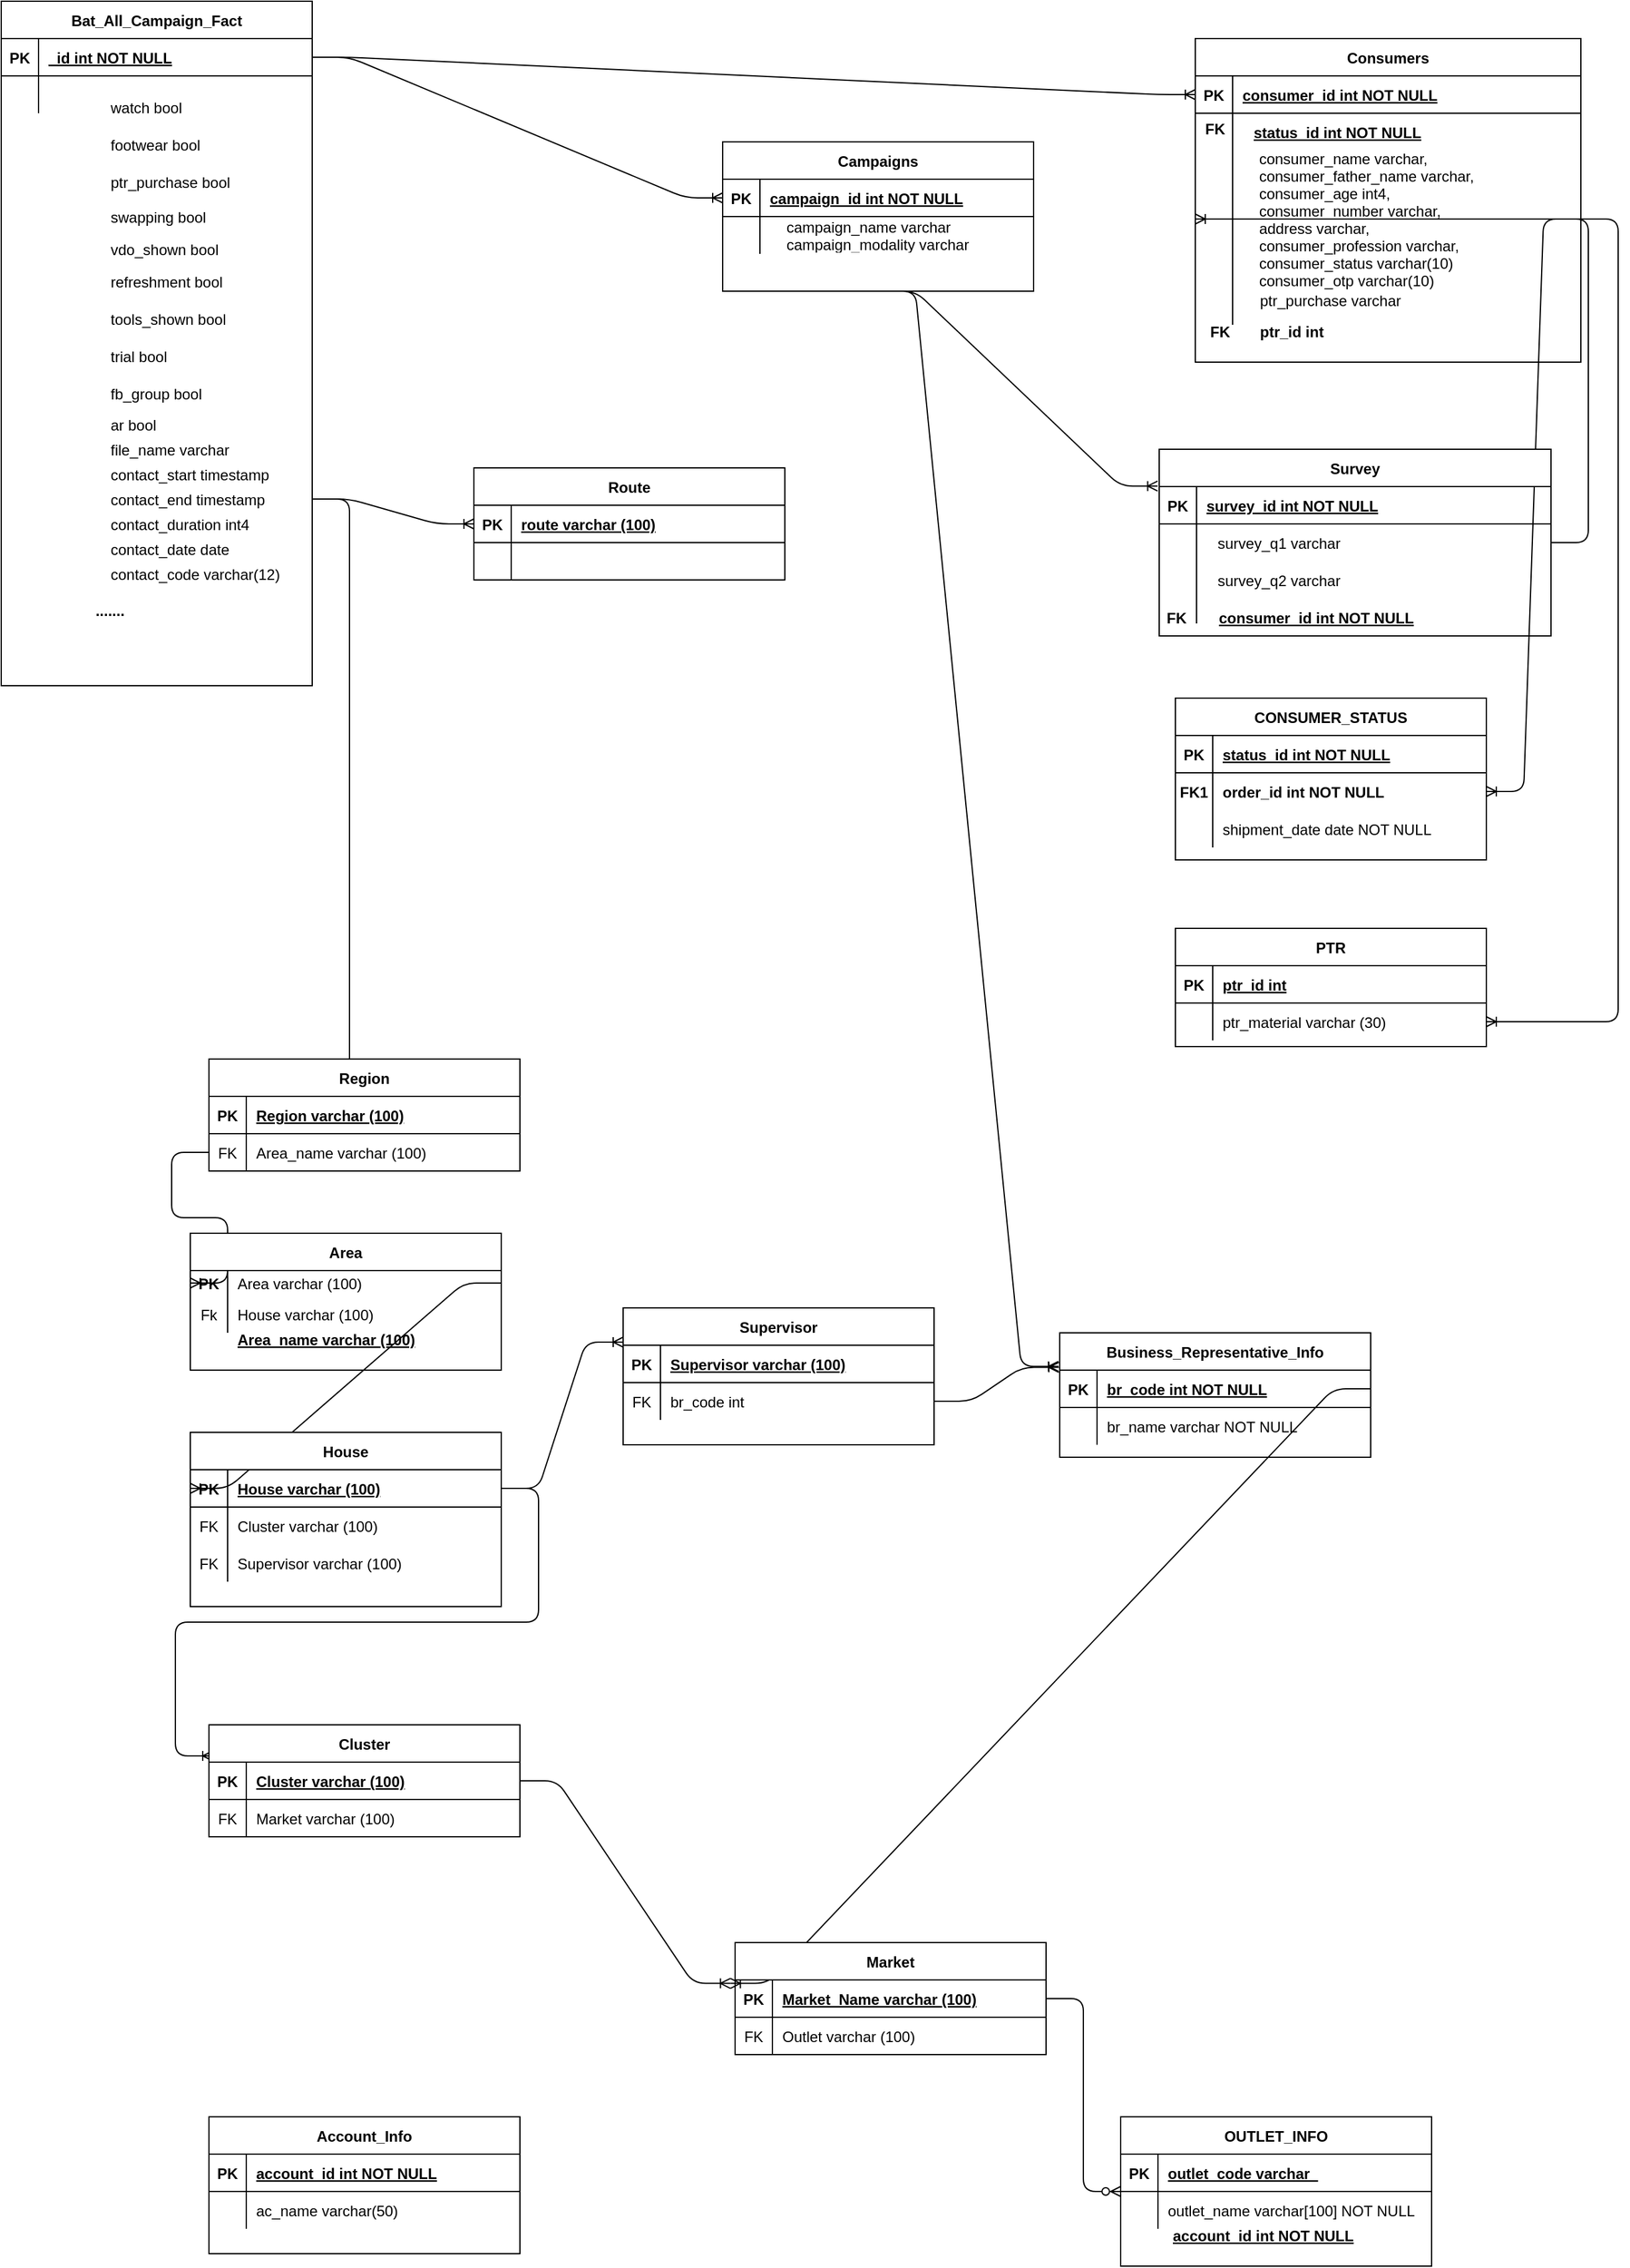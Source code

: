 <mxfile version="13.6.6" type="github">
  <diagram id="R2lEEEUBdFMjLlhIrx00" name="Page-1">
    <mxGraphModel dx="2071" dy="1831" grid="1" gridSize="10" guides="1" tooltips="1" connect="1" arrows="1" fold="1" page="1" pageScale="1" pageWidth="850" pageHeight="1100" math="0" shadow="0" extFonts="Permanent Marker^https://fonts.googleapis.com/css?family=Permanent+Marker">
      <root>
        <mxCell id="0" />
        <mxCell id="1" parent="0" />
        <mxCell id="y43aAkw5DhkzRKSkAJtK-1" value="" style="edgeStyle=entityRelationEdgeStyle;fontSize=12;html=1;endArrow=ERoneToMany;entryX=0;entryY=0.5;entryDx=0;entryDy=0;" parent="1" source="fGSVErxhAHFvxophwzRS-2" target="C-vyLk0tnHw3VtMMgP7b-24" edge="1">
          <mxGeometry width="100" height="100" relative="1" as="geometry">
            <mxPoint x="290" y="25" as="sourcePoint" />
            <mxPoint x="431.421" y="-75" as="targetPoint" />
          </mxGeometry>
        </mxCell>
        <mxCell id="y43aAkw5DhkzRKSkAJtK-3" value="" style="edgeStyle=entityRelationEdgeStyle;fontSize=12;html=1;endArrow=ERoneToMany;entryX=0;entryY=0.5;entryDx=0;entryDy=0;exitX=1;exitY=0.5;exitDx=0;exitDy=0;" parent="1" source="fGSVErxhAHFvxophwzRS-2" target="C-vyLk0tnHw3VtMMgP7b-14" edge="1">
          <mxGeometry width="100" height="100" relative="1" as="geometry">
            <mxPoint x="300" y="-65" as="sourcePoint" />
            <mxPoint x="50" y="160" as="targetPoint" />
          </mxGeometry>
        </mxCell>
        <mxCell id="y43aAkw5DhkzRKSkAJtK-7" value="" style="edgeStyle=entityRelationEdgeStyle;fontSize=12;html=1;endArrow=ERoneToMany;" parent="1" source="C-vyLk0tnHw3VtMMgP7b-27" target="fGSVErxhAHFvxophwzRS-32" edge="1">
          <mxGeometry width="100" height="100" relative="1" as="geometry">
            <mxPoint x="300" y="-70" as="sourcePoint" />
            <mxPoint x="350" y="515" as="targetPoint" />
          </mxGeometry>
        </mxCell>
        <mxCell id="y43aAkw5DhkzRKSkAJtK-8" value="" style="edgeStyle=entityRelationEdgeStyle;fontSize=12;html=1;endArrow=ERzeroToMany;endFill=1;" parent="1" source="t1sq40nBKU9MlpTiNFPL-50" target="fGSVErxhAHFvxophwzRS-48" edge="1">
          <mxGeometry width="100" height="100" relative="1" as="geometry">
            <mxPoint x="716" y="340" as="sourcePoint" />
            <mxPoint x="366" y="1215" as="targetPoint" />
          </mxGeometry>
        </mxCell>
        <mxCell id="fGYFuY1ajb5y5sH2G2P_-25" value="" style="shape=partialRectangle;overflow=hidden;connectable=0;fillColor=none;top=0;left=0;bottom=0;right=0;align=left;spacingLeft=6;" parent="1" vertex="1">
          <mxGeometry x="240" y="590" width="220" height="30" as="geometry" />
        </mxCell>
        <mxCell id="fGYFuY1ajb5y5sH2G2P_-38" value="refreshment bool" style="shape=partialRectangle;overflow=hidden;connectable=0;fillColor=none;top=0;left=0;bottom=0;right=0;align=left;spacingLeft=6;" parent="1" vertex="1">
          <mxGeometry x="-140" y="-160" width="220" height="30" as="geometry" />
        </mxCell>
        <mxCell id="fGYFuY1ajb5y5sH2G2P_-39" value="tools_shown bool" style="shape=partialRectangle;overflow=hidden;connectable=0;fillColor=none;top=0;left=0;bottom=0;right=0;align=left;spacingLeft=6;" parent="1" vertex="1">
          <mxGeometry x="-140" y="-130" width="220" height="30" as="geometry" />
        </mxCell>
        <mxCell id="fGYFuY1ajb5y5sH2G2P_-40" value="trial bool" style="shape=partialRectangle;overflow=hidden;connectable=0;fillColor=none;top=0;left=0;bottom=0;right=0;align=left;spacingLeft=6;" parent="1" vertex="1">
          <mxGeometry x="-140" y="-100" width="220" height="30" as="geometry" />
        </mxCell>
        <mxCell id="fGYFuY1ajb5y5sH2G2P_-41" value="fb_group bool" style="shape=partialRectangle;overflow=hidden;connectable=0;fillColor=none;top=0;left=0;bottom=0;right=0;align=left;spacingLeft=6;" parent="1" vertex="1">
          <mxGeometry x="-140" y="-70" width="220" height="30" as="geometry" />
        </mxCell>
        <mxCell id="fGYFuY1ajb5y5sH2G2P_-42" value="ar bool" style="shape=partialRectangle;overflow=hidden;connectable=0;fillColor=none;top=0;left=0;bottom=0;right=0;align=left;spacingLeft=6;" parent="1" vertex="1">
          <mxGeometry x="-140" y="-40" width="220" height="20" as="geometry" />
        </mxCell>
        <mxCell id="fGYFuY1ajb5y5sH2G2P_-58" value="footwear bool" style="shape=partialRectangle;overflow=hidden;connectable=0;fillColor=none;top=0;left=0;bottom=0;right=0;align=left;spacingLeft=6;" parent="1" vertex="1">
          <mxGeometry x="-140" y="-270" width="220" height="30" as="geometry" />
        </mxCell>
        <mxCell id="fGYFuY1ajb5y5sH2G2P_-59" value="ptr_purchase bool" style="shape=partialRectangle;overflow=hidden;connectable=0;fillColor=none;top=0;left=0;bottom=0;right=0;align=left;spacingLeft=6;" parent="1" vertex="1">
          <mxGeometry x="-140" y="-240" width="220" height="30" as="geometry" />
        </mxCell>
        <mxCell id="fGYFuY1ajb5y5sH2G2P_-60" value="swapping bool" style="shape=partialRectangle;overflow=hidden;connectable=0;fillColor=none;top=0;left=0;bottom=0;right=0;align=left;spacingLeft=6;" parent="1" vertex="1">
          <mxGeometry x="-140" y="-212" width="220" height="30" as="geometry" />
        </mxCell>
        <mxCell id="fGYFuY1ajb5y5sH2G2P_-61" value="watch bool" style="shape=partialRectangle;overflow=hidden;connectable=0;fillColor=none;top=0;left=0;bottom=0;right=0;align=left;spacingLeft=6;" parent="1" vertex="1">
          <mxGeometry x="-140" y="-300" width="220" height="30" as="geometry" />
        </mxCell>
        <mxCell id="fGYFuY1ajb5y5sH2G2P_-62" value="vdo_shown bool" style="shape=partialRectangle;overflow=hidden;connectable=0;fillColor=none;top=0;left=0;bottom=0;right=0;align=left;spacingLeft=6;" parent="1" vertex="1">
          <mxGeometry x="-140" y="-186" width="220" height="30" as="geometry" />
        </mxCell>
        <mxCell id="fGYFuY1ajb5y5sH2G2P_-63" value="survey_q1 varchar" style="shape=partialRectangle;overflow=hidden;connectable=0;fillColor=none;top=0;left=0;bottom=0;right=0;align=left;spacingLeft=6;" parent="1" vertex="1">
          <mxGeometry x="750" y="50" width="220" height="30" as="geometry" />
        </mxCell>
        <mxCell id="fGYFuY1ajb5y5sH2G2P_-64" value="survey_q2 varchar" style="shape=partialRectangle;overflow=hidden;connectable=0;fillColor=none;top=0;left=0;bottom=0;right=0;align=left;spacingLeft=6;" parent="1" vertex="1">
          <mxGeometry x="750" y="80" width="220" height="30" as="geometry" />
        </mxCell>
        <mxCell id="LbfYsbuTEyOPYsvfAmid-1" value="" style="edgeStyle=entityRelationEdgeStyle;fontSize=12;html=1;endArrow=ERoneToMany;exitX=1;exitY=0.5;exitDx=0;exitDy=0;" parent="1" source="C-vyLk0tnHw3VtMMgP7b-27" target="fGSVErxhAHFvxophwzRS-22" edge="1">
          <mxGeometry width="100" height="100" relative="1" as="geometry">
            <mxPoint x="990" y="124" as="sourcePoint" />
            <mxPoint x="1080" y="50" as="targetPoint" />
          </mxGeometry>
        </mxCell>
        <mxCell id="LbfYsbuTEyOPYsvfAmid-6" value="" style="edgeStyle=entityRelationEdgeStyle;fontSize=12;html=1;endArrow=ERoneToMany;exitX=0.5;exitY=1;exitDx=0;exitDy=0;entryX=-0.004;entryY=-0.013;entryDx=0;entryDy=0;entryPerimeter=0;" parent="1" source="C-vyLk0tnHw3VtMMgP7b-13" target="fGYFuY1ajb5y5sH2G2P_-49" edge="1">
          <mxGeometry width="100" height="100" relative="1" as="geometry">
            <mxPoint x="610" y="150" as="sourcePoint" />
            <mxPoint x="590" y="180" as="targetPoint" />
          </mxGeometry>
        </mxCell>
        <mxCell id="LbfYsbuTEyOPYsvfAmid-8" value="" style="edgeStyle=entityRelationEdgeStyle;fontSize=12;html=1;endArrow=ERoneToMany;entryX=0;entryY=0.5;entryDx=0;entryDy=0;" parent="1" target="C-vyLk0tnHw3VtMMgP7b-27" edge="1" source="fGYFuY1ajb5y5sH2G2P_-48">
          <mxGeometry width="100" height="100" relative="1" as="geometry">
            <mxPoint x="580" y="190" as="sourcePoint" />
            <mxPoint x="660" y="80" as="targetPoint" />
          </mxGeometry>
        </mxCell>
        <mxCell id="Ro58CwMfEPCWze0quPqM-1" value="file_name varchar" style="shape=partialRectangle;overflow=hidden;connectable=0;fillColor=none;top=0;left=0;bottom=0;right=0;align=left;spacingLeft=6;" parent="1" vertex="1">
          <mxGeometry x="-140" y="-20" width="220" height="20" as="geometry" />
        </mxCell>
        <mxCell id="Ro58CwMfEPCWze0quPqM-2" value="contact_start timestamp" style="shape=partialRectangle;overflow=hidden;connectable=0;fillColor=none;top=0;left=0;bottom=0;right=0;align=left;spacingLeft=6;" parent="1" vertex="1">
          <mxGeometry x="-140" width="220" height="20" as="geometry" />
        </mxCell>
        <mxCell id="LbfYsbuTEyOPYsvfAmid-9" value="status_id int NOT NULL " style="shape=partialRectangle;overflow=hidden;connectable=0;fillColor=none;top=0;left=0;bottom=0;right=0;align=left;spacingLeft=6;fontStyle=5;" parent="1" vertex="1">
          <mxGeometry x="779" y="-280" width="220" height="30" as="geometry" />
        </mxCell>
        <mxCell id="Ro58CwMfEPCWze0quPqM-3" value="contact_end timestamp" style="shape=partialRectangle;overflow=hidden;connectable=0;fillColor=none;top=0;left=0;bottom=0;right=0;align=left;spacingLeft=6;" parent="1" vertex="1">
          <mxGeometry x="-140" y="20" width="220" height="20" as="geometry" />
        </mxCell>
        <mxCell id="LbfYsbuTEyOPYsvfAmid-13" value="FK" style="shape=partialRectangle;overflow=hidden;connectable=0;fillColor=none;top=0;left=0;bottom=0;right=0;fontStyle=1;" parent="1" vertex="1">
          <mxGeometry x="741" y="-283" width="30" height="30" as="geometry" />
        </mxCell>
        <mxCell id="Ro58CwMfEPCWze0quPqM-4" value="contact_duration int4" style="shape=partialRectangle;overflow=hidden;connectable=0;fillColor=none;top=0;left=0;bottom=0;right=0;align=left;spacingLeft=6;" parent="1" vertex="1">
          <mxGeometry x="-140" y="40" width="220" height="20" as="geometry" />
        </mxCell>
        <mxCell id="LbfYsbuTEyOPYsvfAmid-14" value="consumer_id int NOT NULL " style="shape=partialRectangle;overflow=hidden;connectable=0;fillColor=none;top=0;left=0;bottom=0;right=0;align=left;spacingLeft=6;fontStyle=5;" parent="1" vertex="1">
          <mxGeometry x="751" y="110" width="280" height="30" as="geometry" />
        </mxCell>
        <mxCell id="LbfYsbuTEyOPYsvfAmid-15" value="FK" style="shape=partialRectangle;overflow=hidden;connectable=0;fillColor=none;top=0;left=0;bottom=0;right=0;fontStyle=1;" parent="1" vertex="1">
          <mxGeometry x="710" y="110" width="30" height="30" as="geometry" />
        </mxCell>
        <mxCell id="Ro58CwMfEPCWze0quPqM-7" value="contact_code varchar(12)" style="shape=partialRectangle;overflow=hidden;connectable=0;fillColor=none;top=0;left=0;bottom=0;right=0;align=left;spacingLeft=6;" parent="1" vertex="1">
          <mxGeometry x="-140" y="80" width="220" height="20" as="geometry" />
        </mxCell>
        <mxCell id="LbfYsbuTEyOPYsvfAmid-22" value="" style="shape=partialRectangle;collapsible=0;dropTarget=0;pointerEvents=0;fillColor=none;points=[[0,0.5],[1,0.5]];portConstraint=eastwest;top=0;left=0;right=0;bottom=0;" parent="1" vertex="1">
          <mxGeometry x="754" y="-120" width="250" height="30" as="geometry" />
        </mxCell>
        <mxCell id="LbfYsbuTEyOPYsvfAmid-23" value="" style="shape=partialRectangle;overflow=hidden;connectable=0;fillColor=none;top=0;left=0;bottom=0;right=0;" parent="LbfYsbuTEyOPYsvfAmid-22" vertex="1">
          <mxGeometry width="30" height="30" as="geometry" />
        </mxCell>
        <mxCell id="LbfYsbuTEyOPYsvfAmid-24" value="ptr_id int" style="shape=partialRectangle;overflow=hidden;connectable=0;fillColor=none;top=0;left=0;bottom=0;right=0;align=left;spacingLeft=6;fontStyle=1" parent="LbfYsbuTEyOPYsvfAmid-22" vertex="1">
          <mxGeometry x="30" width="220" height="30" as="geometry" />
        </mxCell>
        <mxCell id="LbfYsbuTEyOPYsvfAmid-25" value="FK" style="shape=partialRectangle;overflow=hidden;connectable=0;fillColor=none;top=0;left=0;bottom=0;right=0;fontStyle=1;" parent="1" vertex="1">
          <mxGeometry x="745" y="-120" width="30" height="30" as="geometry" />
        </mxCell>
        <mxCell id="LbfYsbuTEyOPYsvfAmid-29" value="" style="shape=partialRectangle;collapsible=0;dropTarget=0;pointerEvents=0;fillColor=none;points=[[0,0.5],[1,0.5]];portConstraint=eastwest;top=0;left=0;right=0;bottom=0;" parent="1" vertex="1">
          <mxGeometry x="771" y="-130" width="250" height="30" as="geometry" />
        </mxCell>
        <mxCell id="LbfYsbuTEyOPYsvfAmid-30" value="" style="shape=partialRectangle;overflow=hidden;connectable=0;fillColor=none;top=0;left=0;bottom=0;right=0;" parent="LbfYsbuTEyOPYsvfAmid-29" vertex="1">
          <mxGeometry width="30" height="30" as="geometry" />
        </mxCell>
        <mxCell id="LbfYsbuTEyOPYsvfAmid-31" value="ptr_purchase varchar" style="shape=partialRectangle;overflow=hidden;connectable=0;fillColor=none;top=0;left=0;bottom=0;right=0;align=left;spacingLeft=6;fontStyle=0" parent="1" vertex="1">
          <mxGeometry x="784" y="-145" width="220" height="30" as="geometry" />
        </mxCell>
        <mxCell id="Ro58CwMfEPCWze0quPqM-6" value="contact_date date" style="shape=partialRectangle;overflow=hidden;connectable=0;fillColor=none;top=0;left=0;bottom=0;right=0;align=left;spacingLeft=6;" parent="1" vertex="1">
          <mxGeometry x="-140" y="60" width="220" height="20" as="geometry" />
        </mxCell>
        <mxCell id="t1sq40nBKU9MlpTiNFPL-1" value="&lt;b&gt;.......&lt;/b&gt;" style="text;html=1;align=center;verticalAlign=middle;resizable=0;points=[];autosize=1;" parent="1" vertex="1">
          <mxGeometry x="-153" y="110" width="40" height="20" as="geometry" />
        </mxCell>
        <mxCell id="t1sq40nBKU9MlpTiNFPL-43" value="" style="edgeStyle=entityRelationEdgeStyle;fontSize=12;html=1;endArrow=ERoneToMany;entryX=0;entryY=0.5;entryDx=0;entryDy=0;" parent="1" source="t1sq40nBKU9MlpTiNFPL-9" target="t1sq40nBKU9MlpTiNFPL-33" edge="1">
          <mxGeometry width="100" height="100" relative="1" as="geometry">
            <mxPoint x="300" y="498" as="sourcePoint" />
            <mxPoint x="-49" y="590" as="targetPoint" />
          </mxGeometry>
        </mxCell>
        <mxCell id="t1sq40nBKU9MlpTiNFPL-44" value="" style="edgeStyle=entityRelationEdgeStyle;fontSize=12;html=1;endArrow=ERoneToMany;entryX=0;entryY=0.5;entryDx=0;entryDy=0;exitX=1;exitY=0.5;exitDx=0;exitDy=0;" parent="1" source="t1sq40nBKU9MlpTiNFPL-33" target="t1sq40nBKU9MlpTiNFPL-17" edge="1">
          <mxGeometry width="100" height="100" relative="1" as="geometry">
            <mxPoint x="-138" y="605.61" as="sourcePoint" />
            <mxPoint x="-39" y="615" as="targetPoint" />
          </mxGeometry>
        </mxCell>
        <mxCell id="t1sq40nBKU9MlpTiNFPL-56" value="" style="edgeStyle=entityRelationEdgeStyle;fontSize=12;html=1;endArrow=ERoneToMany;entryX=0;entryY=0.5;entryDx=0;entryDy=0;exitX=1;exitY=0.5;exitDx=0;exitDy=0;" parent="1" edge="1" source="t1sq40nBKU9MlpTiNFPL-17">
          <mxGeometry width="100" height="100" relative="1" as="geometry">
            <mxPoint x="190" y="930" as="sourcePoint" />
            <mxPoint x="-50" y="1040" as="targetPoint" />
          </mxGeometry>
        </mxCell>
        <mxCell id="t1sq40nBKU9MlpTiNFPL-59" value="" style="edgeStyle=entityRelationEdgeStyle;fontSize=12;html=1;endArrow=ERoneToMany;entryX=0;entryY=0.25;entryDx=0;entryDy=0;" parent="1" target="t1sq40nBKU9MlpTiNFPL-2" edge="1">
          <mxGeometry width="100" height="100" relative="1" as="geometry">
            <mxPoint x="30" y="30" as="sourcePoint" />
            <mxPoint x="40" y="430" as="targetPoint" />
          </mxGeometry>
        </mxCell>
        <mxCell id="fGSVErxhAHFvxophwzRS-28" value="PTR" style="shape=table;startSize=30;container=1;collapsible=1;childLayout=tableLayout;fixedRows=1;rowLines=0;fontStyle=1;align=center;resizeLast=1;" parent="1" vertex="1">
          <mxGeometry x="724" y="375" width="250" height="95" as="geometry" />
        </mxCell>
        <mxCell id="fGSVErxhAHFvxophwzRS-29" value="" style="shape=partialRectangle;collapsible=0;dropTarget=0;pointerEvents=0;fillColor=none;points=[[0,0.5],[1,0.5]];portConstraint=eastwest;top=0;left=0;right=0;bottom=1;" parent="fGSVErxhAHFvxophwzRS-28" vertex="1">
          <mxGeometry y="30" width="250" height="30" as="geometry" />
        </mxCell>
        <mxCell id="fGSVErxhAHFvxophwzRS-30" value="PK" style="shape=partialRectangle;overflow=hidden;connectable=0;fillColor=none;top=0;left=0;bottom=0;right=0;fontStyle=1;" parent="fGSVErxhAHFvxophwzRS-29" vertex="1">
          <mxGeometry width="30" height="30" as="geometry" />
        </mxCell>
        <mxCell id="fGSVErxhAHFvxophwzRS-31" value="ptr_id int" style="shape=partialRectangle;overflow=hidden;connectable=0;fillColor=none;top=0;left=0;bottom=0;right=0;align=left;spacingLeft=6;fontStyle=5;" parent="fGSVErxhAHFvxophwzRS-29" vertex="1">
          <mxGeometry x="30" width="220" height="30" as="geometry" />
        </mxCell>
        <mxCell id="fGSVErxhAHFvxophwzRS-32" value="" style="shape=partialRectangle;collapsible=0;dropTarget=0;pointerEvents=0;fillColor=none;points=[[0,0.5],[1,0.5]];portConstraint=eastwest;top=0;left=0;right=0;bottom=0;" parent="fGSVErxhAHFvxophwzRS-28" vertex="1">
          <mxGeometry y="60" width="250" height="30" as="geometry" />
        </mxCell>
        <mxCell id="fGSVErxhAHFvxophwzRS-33" value="" style="shape=partialRectangle;overflow=hidden;connectable=0;fillColor=none;top=0;left=0;bottom=0;right=0;" parent="fGSVErxhAHFvxophwzRS-32" vertex="1">
          <mxGeometry width="30" height="30" as="geometry" />
        </mxCell>
        <mxCell id="fGSVErxhAHFvxophwzRS-34" value="ptr_material varchar (30)" style="shape=partialRectangle;overflow=hidden;connectable=0;fillColor=none;top=0;left=0;bottom=0;right=0;align=left;spacingLeft=6;" parent="fGSVErxhAHFvxophwzRS-32" vertex="1">
          <mxGeometry x="30" width="220" height="30" as="geometry" />
        </mxCell>
        <mxCell id="t1sq40nBKU9MlpTiNFPL-87" value="" style="edgeStyle=entityRelationEdgeStyle;fontSize=12;html=1;endArrow=ERoneToMany;exitX=1;exitY=0.5;exitDx=0;exitDy=0;entryX=-0.015;entryY=0.092;entryDx=0;entryDy=0;entryPerimeter=0;" parent="1" source="fGSVErxhAHFvxophwzRS-9" edge="1" target="t1sq40nBKU9MlpTiNFPL-50">
          <mxGeometry width="100" height="100" relative="1" as="geometry">
            <mxPoint x="610" y="640" as="sourcePoint" />
            <mxPoint x="410" y="1050" as="targetPoint" />
          </mxGeometry>
        </mxCell>
        <mxCell id="fGSVErxhAHFvxophwzRS-1" value="Bat_All_Campaign_Fact" style="shape=table;startSize=30;container=1;collapsible=1;childLayout=tableLayout;fixedRows=1;rowLines=0;fontStyle=1;align=center;resizeLast=1;" parent="1" vertex="1">
          <mxGeometry x="-220" y="-370" width="250" height="550" as="geometry">
            <mxRectangle x="50" y="-400" width="170" height="30" as="alternateBounds" />
          </mxGeometry>
        </mxCell>
        <mxCell id="fGSVErxhAHFvxophwzRS-2" value="" style="shape=partialRectangle;collapsible=0;dropTarget=0;pointerEvents=0;fillColor=none;points=[[0,0.5],[1,0.5]];portConstraint=eastwest;top=0;left=0;right=0;bottom=1;" parent="fGSVErxhAHFvxophwzRS-1" vertex="1">
          <mxGeometry y="30" width="250" height="30" as="geometry" />
        </mxCell>
        <mxCell id="fGSVErxhAHFvxophwzRS-3" value="PK" style="shape=partialRectangle;overflow=hidden;connectable=0;fillColor=none;top=0;left=0;bottom=0;right=0;fontStyle=1;" parent="fGSVErxhAHFvxophwzRS-2" vertex="1">
          <mxGeometry width="30" height="30" as="geometry" />
        </mxCell>
        <mxCell id="fGSVErxhAHFvxophwzRS-4" value="_id int NOT NULL " style="shape=partialRectangle;overflow=hidden;connectable=0;fillColor=none;top=0;left=0;bottom=0;right=0;align=left;spacingLeft=6;fontStyle=5;" parent="fGSVErxhAHFvxophwzRS-2" vertex="1">
          <mxGeometry x="30" width="220" height="30" as="geometry" />
        </mxCell>
        <mxCell id="fGSVErxhAHFvxophwzRS-5" value="" style="shape=partialRectangle;collapsible=0;dropTarget=0;pointerEvents=0;fillColor=none;points=[[0,0.5],[1,0.5]];portConstraint=eastwest;top=0;left=0;right=0;bottom=0;" parent="fGSVErxhAHFvxophwzRS-1" vertex="1">
          <mxGeometry y="60" width="250" height="30" as="geometry" />
        </mxCell>
        <mxCell id="fGSVErxhAHFvxophwzRS-6" value="" style="shape=partialRectangle;overflow=hidden;connectable=0;fillColor=none;top=0;left=0;bottom=0;right=0;" parent="fGSVErxhAHFvxophwzRS-5" vertex="1">
          <mxGeometry width="30" height="30" as="geometry" />
        </mxCell>
        <mxCell id="fGSVErxhAHFvxophwzRS-7" value="" style="shape=partialRectangle;overflow=hidden;connectable=0;fillColor=none;top=0;left=0;bottom=0;right=0;align=left;spacingLeft=6;" parent="fGSVErxhAHFvxophwzRS-5" vertex="1">
          <mxGeometry x="30" width="220" height="30" as="geometry" />
        </mxCell>
        <mxCell id="C-vyLk0tnHw3VtMMgP7b-13" value="Campaigns" style="shape=table;startSize=30;container=1;collapsible=1;childLayout=tableLayout;fixedRows=1;rowLines=0;fontStyle=1;align=center;resizeLast=1;" parent="1" vertex="1">
          <mxGeometry x="360" y="-257" width="250" height="120" as="geometry" />
        </mxCell>
        <mxCell id="C-vyLk0tnHw3VtMMgP7b-14" value="" style="shape=partialRectangle;collapsible=0;dropTarget=0;pointerEvents=0;fillColor=none;points=[[0,0.5],[1,0.5]];portConstraint=eastwest;top=0;left=0;right=0;bottom=1;" parent="C-vyLk0tnHw3VtMMgP7b-13" vertex="1">
          <mxGeometry y="30" width="250" height="30" as="geometry" />
        </mxCell>
        <mxCell id="C-vyLk0tnHw3VtMMgP7b-15" value="PK" style="shape=partialRectangle;overflow=hidden;connectable=0;fillColor=none;top=0;left=0;bottom=0;right=0;fontStyle=1;" parent="C-vyLk0tnHw3VtMMgP7b-14" vertex="1">
          <mxGeometry width="30" height="30" as="geometry" />
        </mxCell>
        <mxCell id="C-vyLk0tnHw3VtMMgP7b-16" value="campaign_id int NOT NULL " style="shape=partialRectangle;overflow=hidden;connectable=0;fillColor=none;top=0;left=0;bottom=0;right=0;align=left;spacingLeft=6;fontStyle=5;" parent="C-vyLk0tnHw3VtMMgP7b-14" vertex="1">
          <mxGeometry x="30" width="220" height="30" as="geometry" />
        </mxCell>
        <mxCell id="C-vyLk0tnHw3VtMMgP7b-20" value="" style="shape=partialRectangle;collapsible=0;dropTarget=0;pointerEvents=0;fillColor=none;points=[[0,0.5],[1,0.5]];portConstraint=eastwest;top=0;left=0;right=0;bottom=0;" parent="C-vyLk0tnHw3VtMMgP7b-13" vertex="1">
          <mxGeometry y="60" width="250" height="30" as="geometry" />
        </mxCell>
        <mxCell id="C-vyLk0tnHw3VtMMgP7b-21" value="" style="shape=partialRectangle;overflow=hidden;connectable=0;fillColor=none;top=0;left=0;bottom=0;right=0;" parent="C-vyLk0tnHw3VtMMgP7b-20" vertex="1">
          <mxGeometry width="30" height="30" as="geometry" />
        </mxCell>
        <mxCell id="C-vyLk0tnHw3VtMMgP7b-22" value="    campaign_name varchar&#xa;    campaign_modality varchar" style="shape=partialRectangle;overflow=hidden;connectable=0;fillColor=none;top=0;left=0;bottom=0;right=0;align=left;spacingLeft=6;" parent="C-vyLk0tnHw3VtMMgP7b-20" vertex="1">
          <mxGeometry x="30" width="220" height="30" as="geometry" />
        </mxCell>
        <mxCell id="qn-1ywfQ34DlG4rOV8Gn-3" value="" style="edgeStyle=entityRelationEdgeStyle;fontSize=12;html=1;endArrow=ERoneToMany;" parent="1" edge="1" target="t1sq40nBKU9MlpTiNFPL-61">
          <mxGeometry width="100" height="100" relative="1" as="geometry">
            <mxPoint x="30" y="30" as="sourcePoint" />
            <mxPoint x="130" y="-70" as="targetPoint" />
          </mxGeometry>
        </mxCell>
        <mxCell id="NN9BFg7CF_a-ICZkniAq-1" value="Area_name varchar (100)" style="shape=partialRectangle;overflow=hidden;connectable=0;fillColor=none;top=0;left=0;bottom=0;right=0;align=left;spacingLeft=6;fontStyle=5;" vertex="1" parent="1">
          <mxGeometry x="-38" y="690" width="220" height="30" as="geometry" />
        </mxCell>
        <mxCell id="NN9BFg7CF_a-ICZkniAq-4" value="" style="edgeStyle=entityRelationEdgeStyle;fontSize=12;html=1;endArrow=ERoneToMany;entryX=0;entryY=0.25;entryDx=0;entryDy=0;exitX=1;exitY=0.5;exitDx=0;exitDy=0;" edge="1" parent="1" source="t1sq40nBKU9MlpTiNFPL-17" target="t1sq40nBKU9MlpTiNFPL-79">
          <mxGeometry width="100" height="100" relative="1" as="geometry">
            <mxPoint x="270" y="810" as="sourcePoint" />
            <mxPoint x="50" y="372.5" as="targetPoint" />
          </mxGeometry>
        </mxCell>
        <mxCell id="NN9BFg7CF_a-ICZkniAq-5" value="account_id int NOT NULL " style="shape=partialRectangle;overflow=hidden;connectable=0;fillColor=none;top=0;left=0;bottom=0;right=0;align=left;spacingLeft=6;fontStyle=5;" vertex="1" parent="1">
          <mxGeometry x="714" y="1410" width="220" height="30" as="geometry" />
        </mxCell>
        <mxCell id="t1sq40nBKU9MlpTiNFPL-36" value="Cluster" style="shape=table;startSize=30;container=1;collapsible=1;childLayout=tableLayout;fixedRows=1;rowLines=0;fontStyle=1;align=center;resizeLast=1;" parent="1" vertex="1">
          <mxGeometry x="-53" y="1015" width="250" height="90" as="geometry" />
        </mxCell>
        <mxCell id="t1sq40nBKU9MlpTiNFPL-37" value="" style="shape=partialRectangle;collapsible=0;dropTarget=0;pointerEvents=0;fillColor=none;points=[[0,0.5],[1,0.5]];portConstraint=eastwest;top=0;left=0;right=0;bottom=1;" parent="t1sq40nBKU9MlpTiNFPL-36" vertex="1">
          <mxGeometry y="30" width="250" height="30" as="geometry" />
        </mxCell>
        <mxCell id="t1sq40nBKU9MlpTiNFPL-38" value="PK" style="shape=partialRectangle;overflow=hidden;connectable=0;fillColor=none;top=0;left=0;bottom=0;right=0;fontStyle=1;" parent="t1sq40nBKU9MlpTiNFPL-37" vertex="1">
          <mxGeometry width="30" height="30" as="geometry" />
        </mxCell>
        <mxCell id="t1sq40nBKU9MlpTiNFPL-39" value="Cluster varchar (100)" style="shape=partialRectangle;overflow=hidden;connectable=0;fillColor=none;top=0;left=0;bottom=0;right=0;align=left;spacingLeft=6;fontStyle=5;" parent="t1sq40nBKU9MlpTiNFPL-37" vertex="1">
          <mxGeometry x="30" width="220" height="30" as="geometry" />
        </mxCell>
        <mxCell id="t1sq40nBKU9MlpTiNFPL-40" value="" style="shape=partialRectangle;collapsible=0;dropTarget=0;pointerEvents=0;fillColor=none;points=[[0,0.5],[1,0.5]];portConstraint=eastwest;top=0;left=0;right=0;bottom=0;" parent="t1sq40nBKU9MlpTiNFPL-36" vertex="1">
          <mxGeometry y="60" width="250" height="30" as="geometry" />
        </mxCell>
        <mxCell id="t1sq40nBKU9MlpTiNFPL-41" value="FK" style="shape=partialRectangle;overflow=hidden;connectable=0;fillColor=none;top=0;left=0;bottom=0;right=0;" parent="t1sq40nBKU9MlpTiNFPL-40" vertex="1">
          <mxGeometry width="30" height="30" as="geometry" />
        </mxCell>
        <mxCell id="t1sq40nBKU9MlpTiNFPL-42" value="Market varchar (100)" style="shape=partialRectangle;overflow=hidden;connectable=0;fillColor=none;top=0;left=0;bottom=0;right=0;align=left;spacingLeft=6;" parent="t1sq40nBKU9MlpTiNFPL-40" vertex="1">
          <mxGeometry x="30" width="220" height="30" as="geometry" />
        </mxCell>
        <mxCell id="fGSVErxhAHFvxophwzRS-18" value="CONSUMER_STATUS" style="shape=table;startSize=30;container=1;collapsible=1;childLayout=tableLayout;fixedRows=1;rowLines=0;fontStyle=1;align=center;resizeLast=1;" parent="1" vertex="1">
          <mxGeometry x="724" y="190" width="250" height="130" as="geometry" />
        </mxCell>
        <mxCell id="fGSVErxhAHFvxophwzRS-19" value="" style="shape=partialRectangle;collapsible=0;dropTarget=0;pointerEvents=0;fillColor=none;points=[[0,0.5],[1,0.5]];portConstraint=eastwest;top=0;left=0;right=0;bottom=1;" parent="fGSVErxhAHFvxophwzRS-18" vertex="1">
          <mxGeometry y="30" width="250" height="30" as="geometry" />
        </mxCell>
        <mxCell id="fGSVErxhAHFvxophwzRS-20" value="PK" style="shape=partialRectangle;overflow=hidden;connectable=0;fillColor=none;top=0;left=0;bottom=0;right=0;fontStyle=1;" parent="fGSVErxhAHFvxophwzRS-19" vertex="1">
          <mxGeometry width="30" height="30" as="geometry" />
        </mxCell>
        <mxCell id="fGSVErxhAHFvxophwzRS-21" value="status_id int NOT NULL " style="shape=partialRectangle;overflow=hidden;connectable=0;fillColor=none;top=0;left=0;bottom=0;right=0;align=left;spacingLeft=6;fontStyle=5;" parent="fGSVErxhAHFvxophwzRS-19" vertex="1">
          <mxGeometry x="30" width="220" height="30" as="geometry" />
        </mxCell>
        <mxCell id="fGSVErxhAHFvxophwzRS-22" value="" style="shape=partialRectangle;collapsible=0;dropTarget=0;pointerEvents=0;fillColor=none;points=[[0,0.5],[1,0.5]];portConstraint=eastwest;top=0;left=0;right=0;bottom=0;" parent="fGSVErxhAHFvxophwzRS-18" vertex="1">
          <mxGeometry y="60" width="250" height="30" as="geometry" />
        </mxCell>
        <mxCell id="fGSVErxhAHFvxophwzRS-23" value="FK1" style="shape=partialRectangle;overflow=hidden;connectable=0;fillColor=none;top=0;left=0;bottom=0;right=0;fontStyle=1" parent="fGSVErxhAHFvxophwzRS-22" vertex="1">
          <mxGeometry width="30" height="30" as="geometry" />
        </mxCell>
        <mxCell id="fGSVErxhAHFvxophwzRS-24" value="order_id int NOT NULL" style="shape=partialRectangle;overflow=hidden;connectable=0;fillColor=none;top=0;left=0;bottom=0;right=0;align=left;spacingLeft=6;fontStyle=1" parent="fGSVErxhAHFvxophwzRS-22" vertex="1">
          <mxGeometry x="30" width="220" height="30" as="geometry" />
        </mxCell>
        <mxCell id="fGSVErxhAHFvxophwzRS-25" value="" style="shape=partialRectangle;collapsible=0;dropTarget=0;pointerEvents=0;fillColor=none;points=[[0,0.5],[1,0.5]];portConstraint=eastwest;top=0;left=0;right=0;bottom=0;" parent="fGSVErxhAHFvxophwzRS-18" vertex="1">
          <mxGeometry y="90" width="250" height="30" as="geometry" />
        </mxCell>
        <mxCell id="fGSVErxhAHFvxophwzRS-26" value="" style="shape=partialRectangle;overflow=hidden;connectable=0;fillColor=none;top=0;left=0;bottom=0;right=0;" parent="fGSVErxhAHFvxophwzRS-25" vertex="1">
          <mxGeometry width="30" height="30" as="geometry" />
        </mxCell>
        <mxCell id="fGSVErxhAHFvxophwzRS-27" value="shipment_date date NOT NULL" style="shape=partialRectangle;overflow=hidden;connectable=0;fillColor=none;top=0;left=0;bottom=0;right=0;align=left;spacingLeft=6;" parent="fGSVErxhAHFvxophwzRS-25" vertex="1">
          <mxGeometry x="30" width="220" height="30" as="geometry" />
        </mxCell>
        <mxCell id="NN9BFg7CF_a-ICZkniAq-6" value="" style="edgeStyle=entityRelationEdgeStyle;fontSize=12;html=1;endArrow=ERoneToMany;exitX=1;exitY=0.5;exitDx=0;exitDy=0;entryX=-0.015;entryY=0.092;entryDx=0;entryDy=0;entryPerimeter=0;" edge="1" parent="1" source="t1sq40nBKU9MlpTiNFPL-37" target="t1sq40nBKU9MlpTiNFPL-50">
          <mxGeometry width="100" height="100" relative="1" as="geometry">
            <mxPoint x="190" y="1150" as="sourcePoint" />
            <mxPoint x="410" y="1050" as="targetPoint" />
          </mxGeometry>
        </mxCell>
        <mxCell id="fGSVErxhAHFvxophwzRS-48" value="OUTLET_INFO" style="shape=table;startSize=30;container=1;collapsible=1;childLayout=tableLayout;fixedRows=1;rowLines=0;fontStyle=1;align=center;resizeLast=1;" parent="1" vertex="1">
          <mxGeometry x="680" y="1330" width="250" height="120" as="geometry" />
        </mxCell>
        <mxCell id="fGSVErxhAHFvxophwzRS-49" value="" style="shape=partialRectangle;collapsible=0;dropTarget=0;pointerEvents=0;fillColor=none;points=[[0,0.5],[1,0.5]];portConstraint=eastwest;top=0;left=0;right=0;bottom=1;" parent="fGSVErxhAHFvxophwzRS-48" vertex="1">
          <mxGeometry y="30" width="250" height="30" as="geometry" />
        </mxCell>
        <mxCell id="fGSVErxhAHFvxophwzRS-50" value="PK" style="shape=partialRectangle;overflow=hidden;connectable=0;fillColor=none;top=0;left=0;bottom=0;right=0;fontStyle=1;" parent="fGSVErxhAHFvxophwzRS-49" vertex="1">
          <mxGeometry width="30" height="30" as="geometry" />
        </mxCell>
        <mxCell id="fGSVErxhAHFvxophwzRS-51" value="outlet_code varchar  " style="shape=partialRectangle;overflow=hidden;connectable=0;fillColor=none;top=0;left=0;bottom=0;right=0;align=left;spacingLeft=6;fontStyle=5;" parent="fGSVErxhAHFvxophwzRS-49" vertex="1">
          <mxGeometry x="30" width="220" height="30" as="geometry" />
        </mxCell>
        <mxCell id="fGSVErxhAHFvxophwzRS-55" value="" style="shape=partialRectangle;collapsible=0;dropTarget=0;pointerEvents=0;fillColor=none;points=[[0,0.5],[1,0.5]];portConstraint=eastwest;top=0;left=0;right=0;bottom=0;" parent="fGSVErxhAHFvxophwzRS-48" vertex="1">
          <mxGeometry y="60" width="250" height="30" as="geometry" />
        </mxCell>
        <mxCell id="fGSVErxhAHFvxophwzRS-56" value="" style="shape=partialRectangle;overflow=hidden;connectable=0;fillColor=none;top=0;left=0;bottom=0;right=0;" parent="fGSVErxhAHFvxophwzRS-55" vertex="1">
          <mxGeometry width="30" height="30" as="geometry" />
        </mxCell>
        <mxCell id="fGSVErxhAHFvxophwzRS-57" value="outlet_name varchar[100] NOT NULL" style="shape=partialRectangle;overflow=hidden;connectable=0;fillColor=none;top=0;left=0;bottom=0;right=0;align=left;spacingLeft=6;" parent="fGSVErxhAHFvxophwzRS-55" vertex="1">
          <mxGeometry x="30" width="220" height="30" as="geometry" />
        </mxCell>
        <mxCell id="t1sq40nBKU9MlpTiNFPL-49" value="Market" style="shape=table;startSize=30;container=1;collapsible=1;childLayout=tableLayout;fixedRows=1;rowLines=0;fontStyle=1;align=center;resizeLast=1;" parent="1" vertex="1">
          <mxGeometry x="370" y="1190" width="250" height="90" as="geometry" />
        </mxCell>
        <mxCell id="t1sq40nBKU9MlpTiNFPL-50" value="" style="shape=partialRectangle;collapsible=0;dropTarget=0;pointerEvents=0;fillColor=none;points=[[0,0.5],[1,0.5]];portConstraint=eastwest;top=0;left=0;right=0;bottom=1;" parent="t1sq40nBKU9MlpTiNFPL-49" vertex="1">
          <mxGeometry y="30" width="250" height="30" as="geometry" />
        </mxCell>
        <mxCell id="t1sq40nBKU9MlpTiNFPL-51" value="PK" style="shape=partialRectangle;overflow=hidden;connectable=0;fillColor=none;top=0;left=0;bottom=0;right=0;fontStyle=1;" parent="t1sq40nBKU9MlpTiNFPL-50" vertex="1">
          <mxGeometry width="30" height="30" as="geometry" />
        </mxCell>
        <mxCell id="t1sq40nBKU9MlpTiNFPL-52" value="Market_Name varchar (100)" style="shape=partialRectangle;overflow=hidden;connectable=0;fillColor=none;top=0;left=0;bottom=0;right=0;align=left;spacingLeft=6;fontStyle=5;" parent="t1sq40nBKU9MlpTiNFPL-50" vertex="1">
          <mxGeometry x="30" width="220" height="30" as="geometry" />
        </mxCell>
        <mxCell id="t1sq40nBKU9MlpTiNFPL-53" value="" style="shape=partialRectangle;collapsible=0;dropTarget=0;pointerEvents=0;fillColor=none;points=[[0,0.5],[1,0.5]];portConstraint=eastwest;top=0;left=0;right=0;bottom=0;" parent="t1sq40nBKU9MlpTiNFPL-49" vertex="1">
          <mxGeometry y="60" width="250" height="30" as="geometry" />
        </mxCell>
        <mxCell id="t1sq40nBKU9MlpTiNFPL-54" value="FK" style="shape=partialRectangle;overflow=hidden;connectable=0;fillColor=none;top=0;left=0;bottom=0;right=0;" parent="t1sq40nBKU9MlpTiNFPL-53" vertex="1">
          <mxGeometry width="30" height="30" as="geometry" />
        </mxCell>
        <mxCell id="t1sq40nBKU9MlpTiNFPL-55" value="Outlet varchar (100)" style="shape=partialRectangle;overflow=hidden;connectable=0;fillColor=none;top=0;left=0;bottom=0;right=0;align=left;spacingLeft=6;" parent="t1sq40nBKU9MlpTiNFPL-53" vertex="1">
          <mxGeometry x="30" width="220" height="30" as="geometry" />
        </mxCell>
        <mxCell id="NN9BFg7CF_a-ICZkniAq-7" value="" style="edgeStyle=entityRelationEdgeStyle;fontSize=12;html=1;endArrow=ERoneToMany;entryX=-0.003;entryY=-0.073;entryDx=0;entryDy=0;exitX=1;exitY=0.5;exitDx=0;exitDy=0;entryPerimeter=0;" edge="1" parent="1" source="t1sq40nBKU9MlpTiNFPL-83" target="fGSVErxhAHFvxophwzRS-9">
          <mxGeometry width="100" height="100" relative="1" as="geometry">
            <mxPoint x="480" y="520" as="sourcePoint" />
            <mxPoint x="400" y="690" as="targetPoint" />
          </mxGeometry>
        </mxCell>
        <mxCell id="C-vyLk0tnHw3VtMMgP7b-23" value="Consumers" style="shape=table;startSize=30;container=1;collapsible=1;childLayout=tableLayout;fixedRows=1;rowLines=0;fontStyle=1;align=center;resizeLast=1;" parent="1" vertex="1">
          <mxGeometry x="740" y="-340" width="310" height="260" as="geometry" />
        </mxCell>
        <mxCell id="C-vyLk0tnHw3VtMMgP7b-24" value="" style="shape=partialRectangle;collapsible=0;dropTarget=0;pointerEvents=0;fillColor=none;points=[[0,0.5],[1,0.5]];portConstraint=eastwest;top=0;left=0;right=0;bottom=1;" parent="C-vyLk0tnHw3VtMMgP7b-23" vertex="1">
          <mxGeometry y="30" width="310" height="30" as="geometry" />
        </mxCell>
        <mxCell id="C-vyLk0tnHw3VtMMgP7b-25" value="PK" style="shape=partialRectangle;overflow=hidden;connectable=0;fillColor=none;top=0;left=0;bottom=0;right=0;fontStyle=1;" parent="C-vyLk0tnHw3VtMMgP7b-24" vertex="1">
          <mxGeometry width="30" height="30" as="geometry" />
        </mxCell>
        <mxCell id="C-vyLk0tnHw3VtMMgP7b-26" value="consumer_id int NOT NULL " style="shape=partialRectangle;overflow=hidden;connectable=0;fillColor=none;top=0;left=0;bottom=0;right=0;align=left;spacingLeft=6;fontStyle=5;" parent="C-vyLk0tnHw3VtMMgP7b-24" vertex="1">
          <mxGeometry x="30" width="280" height="30" as="geometry" />
        </mxCell>
        <mxCell id="C-vyLk0tnHw3VtMMgP7b-27" value="" style="shape=partialRectangle;collapsible=0;dropTarget=0;pointerEvents=0;fillColor=none;points=[[0,0.5],[1,0.5]];portConstraint=eastwest;top=0;left=0;right=0;bottom=0;" parent="C-vyLk0tnHw3VtMMgP7b-23" vertex="1">
          <mxGeometry y="60" width="310" height="170" as="geometry" />
        </mxCell>
        <mxCell id="C-vyLk0tnHw3VtMMgP7b-28" value="" style="shape=partialRectangle;overflow=hidden;connectable=0;fillColor=none;top=0;left=0;bottom=0;right=0;" parent="C-vyLk0tnHw3VtMMgP7b-27" vertex="1">
          <mxGeometry width="30" height="170" as="geometry" />
        </mxCell>
        <mxCell id="C-vyLk0tnHw3VtMMgP7b-29" value="    consumer_name varchar,&#xa;    consumer_father_name varchar,&#xa;    consumer_age int4,&#xa;    consumer_number varchar,&#xa;    address varchar,&#xa;    consumer_profession varchar,    &#xa;    consumer_status varchar(10)&#xa;    consumer_otp varchar(10)" style="shape=partialRectangle;overflow=hidden;connectable=0;fillColor=none;top=0;left=0;bottom=0;right=0;align=left;spacingLeft=6;" parent="C-vyLk0tnHw3VtMMgP7b-27" vertex="1">
          <mxGeometry x="30" width="280" height="170" as="geometry" />
        </mxCell>
        <mxCell id="fGYFuY1ajb5y5sH2G2P_-48" value="Survey" style="shape=table;startSize=30;container=1;collapsible=1;childLayout=tableLayout;fixedRows=1;rowLines=0;fontStyle=1;align=center;resizeLast=1;" parent="1" vertex="1">
          <mxGeometry x="711" y="-10" width="315" height="150" as="geometry">
            <mxRectangle x="180" y="520" width="70" height="30" as="alternateBounds" />
          </mxGeometry>
        </mxCell>
        <mxCell id="fGYFuY1ajb5y5sH2G2P_-49" value="" style="shape=partialRectangle;collapsible=0;dropTarget=0;pointerEvents=0;fillColor=none;points=[[0,0.5],[1,0.5]];portConstraint=eastwest;top=0;left=0;right=0;bottom=1;" parent="fGYFuY1ajb5y5sH2G2P_-48" vertex="1">
          <mxGeometry y="30" width="315" height="30" as="geometry" />
        </mxCell>
        <mxCell id="fGYFuY1ajb5y5sH2G2P_-50" value="PK" style="shape=partialRectangle;overflow=hidden;connectable=0;fillColor=none;top=0;left=0;bottom=0;right=0;fontStyle=1;" parent="fGYFuY1ajb5y5sH2G2P_-49" vertex="1">
          <mxGeometry width="30" height="30" as="geometry" />
        </mxCell>
        <mxCell id="fGYFuY1ajb5y5sH2G2P_-51" value="survey_id int NOT NULL " style="shape=partialRectangle;overflow=hidden;connectable=0;fillColor=none;top=0;left=0;bottom=0;right=0;align=left;spacingLeft=6;fontStyle=5;" parent="fGYFuY1ajb5y5sH2G2P_-49" vertex="1">
          <mxGeometry x="30" width="285" height="30" as="geometry" />
        </mxCell>
        <mxCell id="fGYFuY1ajb5y5sH2G2P_-52" value="" style="shape=partialRectangle;collapsible=0;dropTarget=0;pointerEvents=0;fillColor=none;points=[[0,0.5],[1,0.5]];portConstraint=eastwest;top=0;left=0;right=0;bottom=0;" parent="fGYFuY1ajb5y5sH2G2P_-48" vertex="1">
          <mxGeometry y="60" width="315" height="80" as="geometry" />
        </mxCell>
        <mxCell id="fGYFuY1ajb5y5sH2G2P_-53" value="" style="shape=partialRectangle;overflow=hidden;connectable=0;fillColor=none;top=0;left=0;bottom=0;right=0;" parent="fGYFuY1ajb5y5sH2G2P_-52" vertex="1">
          <mxGeometry width="30" height="80" as="geometry" />
        </mxCell>
        <mxCell id="fGYFuY1ajb5y5sH2G2P_-54" value="  " style="shape=partialRectangle;overflow=hidden;connectable=0;fillColor=none;top=0;left=0;bottom=0;right=0;align=left;spacingLeft=6;" parent="fGYFuY1ajb5y5sH2G2P_-52" vertex="1">
          <mxGeometry x="30" width="285" height="80" as="geometry" />
        </mxCell>
        <mxCell id="NN9BFg7CF_a-ICZkniAq-8" value="" style="edgeStyle=entityRelationEdgeStyle;fontSize=12;html=1;endArrow=ERoneToMany;exitX=0.5;exitY=1;exitDx=0;exitDy=0;" edge="1" parent="1" source="C-vyLk0tnHw3VtMMgP7b-13">
          <mxGeometry width="100" height="100" relative="1" as="geometry">
            <mxPoint x="445" y="440" as="sourcePoint" />
            <mxPoint x="630" y="727" as="targetPoint" />
          </mxGeometry>
        </mxCell>
        <mxCell id="fGSVErxhAHFvxophwzRS-8" value="Business_Representative_Info" style="shape=table;startSize=30;container=1;collapsible=1;childLayout=tableLayout;fixedRows=1;rowLines=0;fontStyle=1;align=center;resizeLast=1;" parent="1" vertex="1">
          <mxGeometry x="631" y="700" width="250" height="100" as="geometry" />
        </mxCell>
        <mxCell id="fGSVErxhAHFvxophwzRS-9" value="" style="shape=partialRectangle;collapsible=0;dropTarget=0;pointerEvents=0;fillColor=none;points=[[0,0.5],[1,0.5]];portConstraint=eastwest;top=0;left=0;right=0;bottom=1;" parent="fGSVErxhAHFvxophwzRS-8" vertex="1">
          <mxGeometry y="30" width="250" height="30" as="geometry" />
        </mxCell>
        <mxCell id="fGSVErxhAHFvxophwzRS-10" value="PK" style="shape=partialRectangle;overflow=hidden;connectable=0;fillColor=none;top=0;left=0;bottom=0;right=0;fontStyle=1;" parent="fGSVErxhAHFvxophwzRS-9" vertex="1">
          <mxGeometry width="30" height="30" as="geometry" />
        </mxCell>
        <mxCell id="fGSVErxhAHFvxophwzRS-11" value="br_code int NOT NULL " style="shape=partialRectangle;overflow=hidden;connectable=0;fillColor=none;top=0;left=0;bottom=0;right=0;align=left;spacingLeft=6;fontStyle=5;" parent="fGSVErxhAHFvxophwzRS-9" vertex="1">
          <mxGeometry x="30" width="220" height="30" as="geometry" />
        </mxCell>
        <mxCell id="fGSVErxhAHFvxophwzRS-15" value="" style="shape=partialRectangle;collapsible=0;dropTarget=0;pointerEvents=0;fillColor=none;points=[[0,0.5],[1,0.5]];portConstraint=eastwest;top=0;left=0;right=0;bottom=0;" parent="fGSVErxhAHFvxophwzRS-8" vertex="1">
          <mxGeometry y="60" width="250" height="30" as="geometry" />
        </mxCell>
        <mxCell id="fGSVErxhAHFvxophwzRS-16" value="" style="shape=partialRectangle;overflow=hidden;connectable=0;fillColor=none;top=0;left=0;bottom=0;right=0;" parent="fGSVErxhAHFvxophwzRS-15" vertex="1">
          <mxGeometry width="30" height="30" as="geometry" />
        </mxCell>
        <mxCell id="fGSVErxhAHFvxophwzRS-17" value="br_name varchar NOT NULL" style="shape=partialRectangle;overflow=hidden;connectable=0;fillColor=none;top=0;left=0;bottom=0;right=0;align=left;spacingLeft=6;" parent="fGSVErxhAHFvxophwzRS-15" vertex="1">
          <mxGeometry x="30" width="220" height="30" as="geometry" />
        </mxCell>
        <mxCell id="t1sq40nBKU9MlpTiNFPL-79" value="Supervisor" style="shape=table;startSize=30;container=1;collapsible=1;childLayout=tableLayout;fixedRows=1;rowLines=0;fontStyle=1;align=center;resizeLast=1;" parent="1" vertex="1">
          <mxGeometry x="280" y="680" width="250" height="110" as="geometry" />
        </mxCell>
        <mxCell id="t1sq40nBKU9MlpTiNFPL-80" value="" style="shape=partialRectangle;collapsible=0;dropTarget=0;pointerEvents=0;fillColor=none;points=[[0,0.5],[1,0.5]];portConstraint=eastwest;top=0;left=0;right=0;bottom=1;" parent="t1sq40nBKU9MlpTiNFPL-79" vertex="1">
          <mxGeometry y="30" width="250" height="30" as="geometry" />
        </mxCell>
        <mxCell id="t1sq40nBKU9MlpTiNFPL-81" value="PK" style="shape=partialRectangle;overflow=hidden;connectable=0;fillColor=none;top=0;left=0;bottom=0;right=0;fontStyle=1;" parent="t1sq40nBKU9MlpTiNFPL-80" vertex="1">
          <mxGeometry width="30" height="30" as="geometry" />
        </mxCell>
        <mxCell id="t1sq40nBKU9MlpTiNFPL-82" value="Supervisor varchar (100)" style="shape=partialRectangle;overflow=hidden;connectable=0;fillColor=none;top=0;left=0;bottom=0;right=0;align=left;spacingLeft=6;fontStyle=5;" parent="t1sq40nBKU9MlpTiNFPL-80" vertex="1">
          <mxGeometry x="30" width="220" height="30" as="geometry" />
        </mxCell>
        <mxCell id="t1sq40nBKU9MlpTiNFPL-83" value="" style="shape=partialRectangle;collapsible=0;dropTarget=0;pointerEvents=0;fillColor=none;points=[[0,0.5],[1,0.5]];portConstraint=eastwest;top=0;left=0;right=0;bottom=0;" parent="t1sq40nBKU9MlpTiNFPL-79" vertex="1">
          <mxGeometry y="60" width="250" height="30" as="geometry" />
        </mxCell>
        <mxCell id="t1sq40nBKU9MlpTiNFPL-84" value="FK" style="shape=partialRectangle;overflow=hidden;connectable=0;fillColor=none;top=0;left=0;bottom=0;right=0;" parent="t1sq40nBKU9MlpTiNFPL-83" vertex="1">
          <mxGeometry width="30" height="30" as="geometry" />
        </mxCell>
        <mxCell id="t1sq40nBKU9MlpTiNFPL-85" value="br_code int" style="shape=partialRectangle;overflow=hidden;connectable=0;fillColor=none;top=0;left=0;bottom=0;right=0;align=left;spacingLeft=6;" parent="t1sq40nBKU9MlpTiNFPL-83" vertex="1">
          <mxGeometry x="30" width="220" height="30" as="geometry" />
        </mxCell>
        <mxCell id="t1sq40nBKU9MlpTiNFPL-2" value="Region" style="shape=table;startSize=30;container=1;collapsible=1;childLayout=tableLayout;fixedRows=1;rowLines=0;fontStyle=1;align=center;resizeLast=1;" parent="1" vertex="1">
          <mxGeometry x="-53" y="480" width="250" height="90" as="geometry" />
        </mxCell>
        <mxCell id="t1sq40nBKU9MlpTiNFPL-3" value="" style="shape=partialRectangle;collapsible=0;dropTarget=0;pointerEvents=0;fillColor=none;points=[[0,0.5],[1,0.5]];portConstraint=eastwest;top=0;left=0;right=0;bottom=1;" parent="t1sq40nBKU9MlpTiNFPL-2" vertex="1">
          <mxGeometry y="30" width="250" height="30" as="geometry" />
        </mxCell>
        <mxCell id="t1sq40nBKU9MlpTiNFPL-4" value="PK" style="shape=partialRectangle;overflow=hidden;connectable=0;fillColor=none;top=0;left=0;bottom=0;right=0;fontStyle=1;" parent="t1sq40nBKU9MlpTiNFPL-3" vertex="1">
          <mxGeometry width="30" height="30" as="geometry" />
        </mxCell>
        <mxCell id="t1sq40nBKU9MlpTiNFPL-5" value="Region varchar (100)" style="shape=partialRectangle;overflow=hidden;connectable=0;fillColor=none;top=0;left=0;bottom=0;right=0;align=left;spacingLeft=6;fontStyle=5;" parent="t1sq40nBKU9MlpTiNFPL-3" vertex="1">
          <mxGeometry x="30" width="220" height="30" as="geometry" />
        </mxCell>
        <mxCell id="t1sq40nBKU9MlpTiNFPL-9" value="" style="shape=partialRectangle;collapsible=0;dropTarget=0;pointerEvents=0;fillColor=none;points=[[0,0.5],[1,0.5]];portConstraint=eastwest;top=0;left=0;right=0;bottom=0;" parent="t1sq40nBKU9MlpTiNFPL-2" vertex="1">
          <mxGeometry y="60" width="250" height="30" as="geometry" />
        </mxCell>
        <mxCell id="t1sq40nBKU9MlpTiNFPL-10" value="FK" style="shape=partialRectangle;overflow=hidden;connectable=0;fillColor=none;top=0;left=0;bottom=0;right=0;" parent="t1sq40nBKU9MlpTiNFPL-9" vertex="1">
          <mxGeometry width="30" height="30" as="geometry" />
        </mxCell>
        <mxCell id="t1sq40nBKU9MlpTiNFPL-11" value="Area_name varchar (100)" style="shape=partialRectangle;overflow=hidden;connectable=0;fillColor=none;top=0;left=0;bottom=0;right=0;align=left;spacingLeft=6;" parent="t1sq40nBKU9MlpTiNFPL-9" vertex="1">
          <mxGeometry x="30" width="220" height="30" as="geometry" />
        </mxCell>
        <mxCell id="t1sq40nBKU9MlpTiNFPL-26" value="Area" style="shape=table;startSize=30;container=1;collapsible=1;childLayout=tableLayout;fixedRows=1;rowLines=0;fontStyle=1;align=center;resizeLast=1;" parent="1" vertex="1">
          <mxGeometry x="-68" y="620" width="250" height="110" as="geometry" />
        </mxCell>
        <mxCell id="t1sq40nBKU9MlpTiNFPL-33" value="" style="shape=partialRectangle;collapsible=0;dropTarget=0;pointerEvents=0;fillColor=none;points=[[0,0.5],[1,0.5]];portConstraint=eastwest;top=0;left=0;right=0;bottom=0;" parent="t1sq40nBKU9MlpTiNFPL-26" vertex="1">
          <mxGeometry y="30" width="250" height="20" as="geometry" />
        </mxCell>
        <mxCell id="t1sq40nBKU9MlpTiNFPL-34" value="PK" style="shape=partialRectangle;overflow=hidden;connectable=0;fillColor=none;top=0;left=0;bottom=0;right=0;fontStyle=1" parent="t1sq40nBKU9MlpTiNFPL-33" vertex="1">
          <mxGeometry width="30" height="20" as="geometry" />
        </mxCell>
        <mxCell id="t1sq40nBKU9MlpTiNFPL-35" value="Area varchar (100)" style="shape=partialRectangle;overflow=hidden;connectable=0;fillColor=none;top=0;left=0;bottom=0;right=0;align=left;spacingLeft=6;" parent="t1sq40nBKU9MlpTiNFPL-33" vertex="1">
          <mxGeometry x="30" width="220" height="20" as="geometry" />
        </mxCell>
        <mxCell id="t1sq40nBKU9MlpTiNFPL-30" value="" style="shape=partialRectangle;collapsible=0;dropTarget=0;pointerEvents=0;fillColor=none;points=[[0,0.5],[1,0.5]];portConstraint=eastwest;top=0;left=0;right=0;bottom=0;" parent="t1sq40nBKU9MlpTiNFPL-26" vertex="1">
          <mxGeometry y="50" width="250" height="30" as="geometry" />
        </mxCell>
        <mxCell id="t1sq40nBKU9MlpTiNFPL-31" value="Fk" style="shape=partialRectangle;overflow=hidden;connectable=0;fillColor=none;top=0;left=0;bottom=0;right=0;" parent="t1sq40nBKU9MlpTiNFPL-30" vertex="1">
          <mxGeometry width="30" height="30" as="geometry" />
        </mxCell>
        <mxCell id="t1sq40nBKU9MlpTiNFPL-32" value="House varchar (100)" style="shape=partialRectangle;overflow=hidden;connectable=0;fillColor=none;top=0;left=0;bottom=0;right=0;align=left;spacingLeft=6;" parent="t1sq40nBKU9MlpTiNFPL-30" vertex="1">
          <mxGeometry x="30" width="220" height="30" as="geometry" />
        </mxCell>
        <mxCell id="t1sq40nBKU9MlpTiNFPL-16" value="House" style="shape=table;startSize=30;container=1;collapsible=1;childLayout=tableLayout;fixedRows=1;rowLines=0;fontStyle=1;align=center;resizeLast=1;" parent="1" vertex="1">
          <mxGeometry x="-68" y="780" width="250" height="140" as="geometry" />
        </mxCell>
        <mxCell id="t1sq40nBKU9MlpTiNFPL-17" value="" style="shape=partialRectangle;collapsible=0;dropTarget=0;pointerEvents=0;fillColor=none;points=[[0,0.5],[1,0.5]];portConstraint=eastwest;top=0;left=0;right=0;bottom=1;" parent="t1sq40nBKU9MlpTiNFPL-16" vertex="1">
          <mxGeometry y="30" width="250" height="30" as="geometry" />
        </mxCell>
        <mxCell id="t1sq40nBKU9MlpTiNFPL-18" value="PK" style="shape=partialRectangle;overflow=hidden;connectable=0;fillColor=none;top=0;left=0;bottom=0;right=0;fontStyle=1;" parent="t1sq40nBKU9MlpTiNFPL-17" vertex="1">
          <mxGeometry width="30" height="30" as="geometry" />
        </mxCell>
        <mxCell id="t1sq40nBKU9MlpTiNFPL-19" value="House varchar (100)" style="shape=partialRectangle;overflow=hidden;connectable=0;fillColor=none;top=0;left=0;bottom=0;right=0;align=left;spacingLeft=6;fontStyle=5;" parent="t1sq40nBKU9MlpTiNFPL-17" vertex="1">
          <mxGeometry x="30" width="220" height="30" as="geometry" />
        </mxCell>
        <mxCell id="t1sq40nBKU9MlpTiNFPL-23" value="" style="shape=partialRectangle;collapsible=0;dropTarget=0;pointerEvents=0;fillColor=none;points=[[0,0.5],[1,0.5]];portConstraint=eastwest;top=0;left=0;right=0;bottom=0;" parent="t1sq40nBKU9MlpTiNFPL-16" vertex="1">
          <mxGeometry y="60" width="250" height="30" as="geometry" />
        </mxCell>
        <mxCell id="t1sq40nBKU9MlpTiNFPL-24" value="FK" style="shape=partialRectangle;overflow=hidden;connectable=0;fillColor=none;top=0;left=0;bottom=0;right=0;" parent="t1sq40nBKU9MlpTiNFPL-23" vertex="1">
          <mxGeometry width="30" height="30" as="geometry" />
        </mxCell>
        <mxCell id="t1sq40nBKU9MlpTiNFPL-25" value="Cluster varchar (100)" style="shape=partialRectangle;overflow=hidden;connectable=0;fillColor=none;top=0;left=0;bottom=0;right=0;align=left;spacingLeft=6;" parent="t1sq40nBKU9MlpTiNFPL-23" vertex="1">
          <mxGeometry x="30" width="220" height="30" as="geometry" />
        </mxCell>
        <mxCell id="NN9BFg7CF_a-ICZkniAq-10" value="" style="shape=partialRectangle;collapsible=0;dropTarget=0;pointerEvents=0;fillColor=none;points=[[0,0.5],[1,0.5]];portConstraint=eastwest;top=0;left=0;right=0;bottom=0;" vertex="1" parent="t1sq40nBKU9MlpTiNFPL-16">
          <mxGeometry y="90" width="250" height="30" as="geometry" />
        </mxCell>
        <mxCell id="NN9BFg7CF_a-ICZkniAq-11" value="FK" style="shape=partialRectangle;overflow=hidden;connectable=0;fillColor=none;top=0;left=0;bottom=0;right=0;" vertex="1" parent="NN9BFg7CF_a-ICZkniAq-10">
          <mxGeometry width="30" height="30" as="geometry" />
        </mxCell>
        <mxCell id="NN9BFg7CF_a-ICZkniAq-12" value="Supervisor varchar (100)" style="shape=partialRectangle;overflow=hidden;connectable=0;fillColor=none;top=0;left=0;bottom=0;right=0;align=left;spacingLeft=6;fontStyle=0" vertex="1" parent="NN9BFg7CF_a-ICZkniAq-10">
          <mxGeometry x="30" width="220" height="30" as="geometry" />
        </mxCell>
        <mxCell id="QFhjkGHVXMgp5LXoXa2J-1" value="Account_Info" style="shape=table;startSize=30;container=1;collapsible=1;childLayout=tableLayout;fixedRows=1;rowLines=0;fontStyle=1;align=center;resizeLast=1;" parent="1" vertex="1">
          <mxGeometry x="-53" y="1330" width="250" height="110" as="geometry" />
        </mxCell>
        <mxCell id="QFhjkGHVXMgp5LXoXa2J-2" value="" style="shape=partialRectangle;collapsible=0;dropTarget=0;pointerEvents=0;fillColor=none;points=[[0,0.5],[1,0.5]];portConstraint=eastwest;top=0;left=0;right=0;bottom=1;" parent="QFhjkGHVXMgp5LXoXa2J-1" vertex="1">
          <mxGeometry y="30" width="250" height="30" as="geometry" />
        </mxCell>
        <mxCell id="QFhjkGHVXMgp5LXoXa2J-3" value="PK" style="shape=partialRectangle;overflow=hidden;connectable=0;fillColor=none;top=0;left=0;bottom=0;right=0;fontStyle=1;" parent="QFhjkGHVXMgp5LXoXa2J-2" vertex="1">
          <mxGeometry width="30" height="30" as="geometry" />
        </mxCell>
        <mxCell id="QFhjkGHVXMgp5LXoXa2J-4" value="account_id int NOT NULL " style="shape=partialRectangle;overflow=hidden;connectable=0;fillColor=none;top=0;left=0;bottom=0;right=0;align=left;spacingLeft=6;fontStyle=5;" parent="QFhjkGHVXMgp5LXoXa2J-2" vertex="1">
          <mxGeometry x="30" width="220" height="30" as="geometry" />
        </mxCell>
        <mxCell id="QFhjkGHVXMgp5LXoXa2J-5" value="" style="shape=partialRectangle;collapsible=0;dropTarget=0;pointerEvents=0;fillColor=none;points=[[0,0.5],[1,0.5]];portConstraint=eastwest;top=0;left=0;right=0;bottom=0;" parent="QFhjkGHVXMgp5LXoXa2J-1" vertex="1">
          <mxGeometry y="60" width="250" height="30" as="geometry" />
        </mxCell>
        <mxCell id="QFhjkGHVXMgp5LXoXa2J-6" value="" style="shape=partialRectangle;overflow=hidden;connectable=0;fillColor=none;top=0;left=0;bottom=0;right=0;" parent="QFhjkGHVXMgp5LXoXa2J-5" vertex="1">
          <mxGeometry width="30" height="30" as="geometry" />
        </mxCell>
        <mxCell id="QFhjkGHVXMgp5LXoXa2J-7" value="ac_name varchar(50)" style="shape=partialRectangle;overflow=hidden;connectable=0;fillColor=none;top=0;left=0;bottom=0;right=0;align=left;spacingLeft=6;" parent="QFhjkGHVXMgp5LXoXa2J-5" vertex="1">
          <mxGeometry x="30" width="220" height="30" as="geometry" />
        </mxCell>
        <mxCell id="t1sq40nBKU9MlpTiNFPL-60" value="Route" style="shape=table;startSize=30;container=1;collapsible=1;childLayout=tableLayout;fixedRows=1;rowLines=0;fontStyle=1;align=center;resizeLast=1;" parent="1" vertex="1">
          <mxGeometry x="160" y="5" width="250" height="90" as="geometry" />
        </mxCell>
        <mxCell id="t1sq40nBKU9MlpTiNFPL-61" value="" style="shape=partialRectangle;collapsible=0;dropTarget=0;pointerEvents=0;fillColor=none;points=[[0,0.5],[1,0.5]];portConstraint=eastwest;top=0;left=0;right=0;bottom=1;" parent="t1sq40nBKU9MlpTiNFPL-60" vertex="1">
          <mxGeometry y="30" width="250" height="30" as="geometry" />
        </mxCell>
        <mxCell id="t1sq40nBKU9MlpTiNFPL-62" value="PK" style="shape=partialRectangle;overflow=hidden;connectable=0;fillColor=none;top=0;left=0;bottom=0;right=0;fontStyle=1;" parent="t1sq40nBKU9MlpTiNFPL-61" vertex="1">
          <mxGeometry width="30" height="30" as="geometry" />
        </mxCell>
        <mxCell id="t1sq40nBKU9MlpTiNFPL-63" value="route varchar (100)" style="shape=partialRectangle;overflow=hidden;connectable=0;fillColor=none;top=0;left=0;bottom=0;right=0;align=left;spacingLeft=6;fontStyle=5;" parent="t1sq40nBKU9MlpTiNFPL-61" vertex="1">
          <mxGeometry x="30" width="220" height="30" as="geometry" />
        </mxCell>
        <mxCell id="t1sq40nBKU9MlpTiNFPL-64" value="" style="shape=partialRectangle;collapsible=0;dropTarget=0;pointerEvents=0;fillColor=none;points=[[0,0.5],[1,0.5]];portConstraint=eastwest;top=0;left=0;right=0;bottom=0;" parent="t1sq40nBKU9MlpTiNFPL-60" vertex="1">
          <mxGeometry y="60" width="250" height="30" as="geometry" />
        </mxCell>
        <mxCell id="t1sq40nBKU9MlpTiNFPL-65" value="" style="shape=partialRectangle;overflow=hidden;connectable=0;fillColor=none;top=0;left=0;bottom=0;right=0;" parent="t1sq40nBKU9MlpTiNFPL-64" vertex="1">
          <mxGeometry width="30" height="30" as="geometry" />
        </mxCell>
        <mxCell id="t1sq40nBKU9MlpTiNFPL-66" value="" style="shape=partialRectangle;overflow=hidden;connectable=0;fillColor=none;top=0;left=0;bottom=0;right=0;align=left;spacingLeft=6;" parent="t1sq40nBKU9MlpTiNFPL-64" vertex="1">
          <mxGeometry x="30" width="220" height="30" as="geometry" />
        </mxCell>
      </root>
    </mxGraphModel>
  </diagram>
</mxfile>
